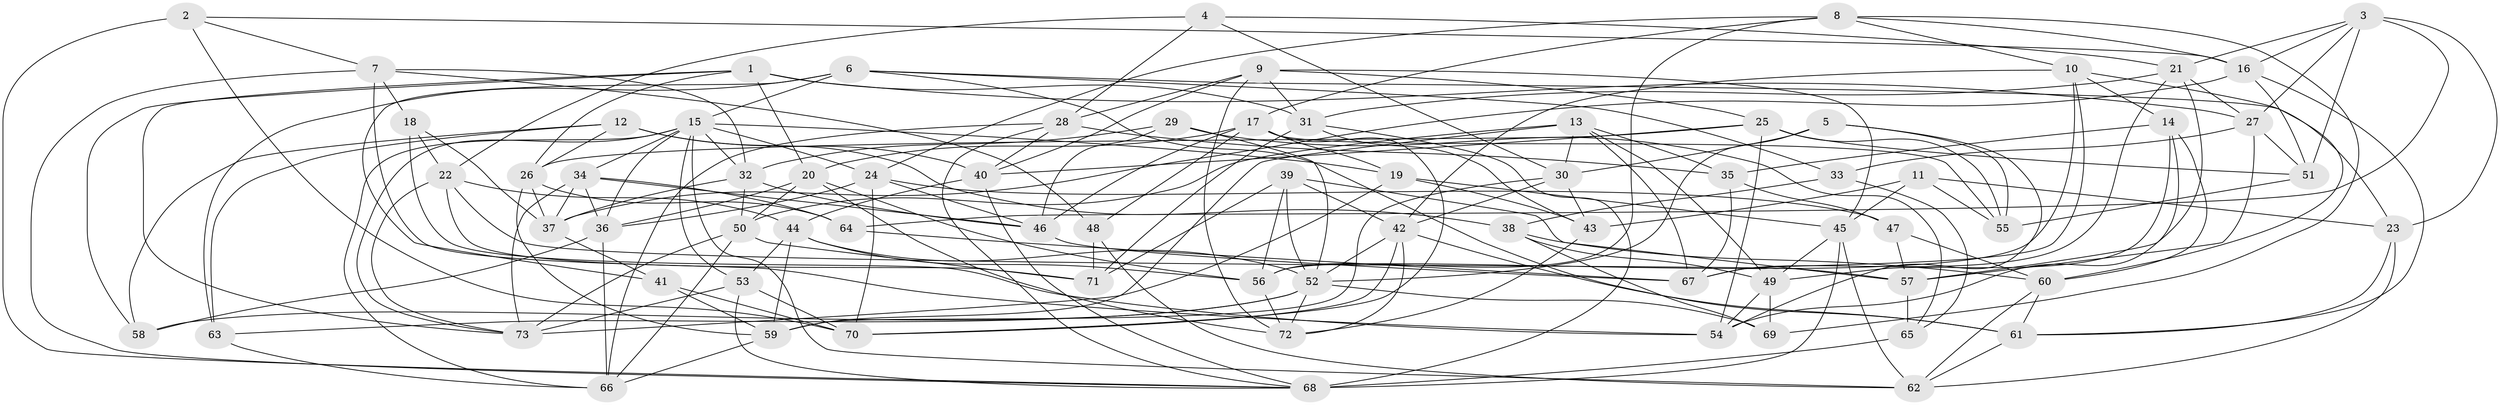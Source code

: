 // original degree distribution, {4: 1.0}
// Generated by graph-tools (version 1.1) at 2025/02/03/09/25 03:02:53]
// undirected, 73 vertices, 204 edges
graph export_dot {
graph [start="1"]
  node [color=gray90,style=filled];
  1;
  2;
  3;
  4;
  5;
  6;
  7;
  8;
  9;
  10;
  11;
  12;
  13;
  14;
  15;
  16;
  17;
  18;
  19;
  20;
  21;
  22;
  23;
  24;
  25;
  26;
  27;
  28;
  29;
  30;
  31;
  32;
  33;
  34;
  35;
  36;
  37;
  38;
  39;
  40;
  41;
  42;
  43;
  44;
  45;
  46;
  47;
  48;
  49;
  50;
  51;
  52;
  53;
  54;
  55;
  56;
  57;
  58;
  59;
  60;
  61;
  62;
  63;
  64;
  65;
  66;
  67;
  68;
  69;
  70;
  71;
  72;
  73;
  1 -- 20 [weight=1.0];
  1 -- 26 [weight=1.0];
  1 -- 27 [weight=1.0];
  1 -- 31 [weight=1.0];
  1 -- 58 [weight=1.0];
  1 -- 73 [weight=1.0];
  2 -- 7 [weight=1.0];
  2 -- 16 [weight=1.0];
  2 -- 68 [weight=1.0];
  2 -- 70 [weight=1.0];
  3 -- 16 [weight=1.0];
  3 -- 21 [weight=1.0];
  3 -- 23 [weight=1.0];
  3 -- 27 [weight=1.0];
  3 -- 51 [weight=1.0];
  3 -- 64 [weight=1.0];
  4 -- 21 [weight=1.0];
  4 -- 22 [weight=1.0];
  4 -- 28 [weight=1.0];
  4 -- 30 [weight=1.0];
  5 -- 30 [weight=1.0];
  5 -- 52 [weight=1.0];
  5 -- 54 [weight=1.0];
  5 -- 55 [weight=1.0];
  6 -- 15 [weight=1.0];
  6 -- 23 [weight=1.0];
  6 -- 33 [weight=1.0];
  6 -- 41 [weight=1.0];
  6 -- 61 [weight=1.0];
  6 -- 63 [weight=1.0];
  7 -- 18 [weight=1.0];
  7 -- 32 [weight=1.0];
  7 -- 48 [weight=1.0];
  7 -- 54 [weight=1.0];
  7 -- 68 [weight=1.0];
  8 -- 10 [weight=1.0];
  8 -- 16 [weight=1.0];
  8 -- 17 [weight=1.0];
  8 -- 24 [weight=1.0];
  8 -- 56 [weight=1.0];
  8 -- 69 [weight=1.0];
  9 -- 25 [weight=1.0];
  9 -- 28 [weight=1.0];
  9 -- 31 [weight=1.0];
  9 -- 40 [weight=1.0];
  9 -- 45 [weight=1.0];
  9 -- 72 [weight=1.0];
  10 -- 14 [weight=1.0];
  10 -- 42 [weight=1.0];
  10 -- 56 [weight=1.0];
  10 -- 60 [weight=1.0];
  10 -- 67 [weight=1.0];
  11 -- 23 [weight=2.0];
  11 -- 43 [weight=2.0];
  11 -- 45 [weight=1.0];
  11 -- 55 [weight=1.0];
  12 -- 26 [weight=1.0];
  12 -- 38 [weight=2.0];
  12 -- 40 [weight=1.0];
  12 -- 58 [weight=1.0];
  12 -- 63 [weight=1.0];
  13 -- 30 [weight=1.0];
  13 -- 35 [weight=1.0];
  13 -- 49 [weight=1.0];
  13 -- 50 [weight=1.0];
  13 -- 59 [weight=1.0];
  13 -- 67 [weight=1.0];
  14 -- 35 [weight=2.0];
  14 -- 49 [weight=1.0];
  14 -- 54 [weight=1.0];
  14 -- 60 [weight=1.0];
  15 -- 19 [weight=1.0];
  15 -- 24 [weight=1.0];
  15 -- 32 [weight=1.0];
  15 -- 34 [weight=1.0];
  15 -- 36 [weight=1.0];
  15 -- 53 [weight=1.0];
  15 -- 62 [weight=1.0];
  15 -- 66 [weight=1.0];
  15 -- 73 [weight=1.0];
  16 -- 37 [weight=1.0];
  16 -- 51 [weight=1.0];
  16 -- 61 [weight=1.0];
  17 -- 19 [weight=2.0];
  17 -- 20 [weight=1.0];
  17 -- 46 [weight=1.0];
  17 -- 48 [weight=1.0];
  17 -- 55 [weight=1.0];
  17 -- 70 [weight=1.0];
  18 -- 22 [weight=1.0];
  18 -- 37 [weight=1.0];
  18 -- 54 [weight=1.0];
  19 -- 43 [weight=1.0];
  19 -- 45 [weight=1.0];
  19 -- 73 [weight=1.0];
  20 -- 36 [weight=1.0];
  20 -- 50 [weight=1.0];
  20 -- 56 [weight=1.0];
  20 -- 72 [weight=1.0];
  21 -- 27 [weight=1.0];
  21 -- 31 [weight=1.0];
  21 -- 57 [weight=1.0];
  21 -- 67 [weight=1.0];
  22 -- 44 [weight=1.0];
  22 -- 57 [weight=1.0];
  22 -- 71 [weight=1.0];
  22 -- 73 [weight=1.0];
  23 -- 61 [weight=1.0];
  23 -- 62 [weight=1.0];
  24 -- 36 [weight=1.0];
  24 -- 46 [weight=1.0];
  24 -- 47 [weight=1.0];
  24 -- 70 [weight=1.0];
  25 -- 26 [weight=1.0];
  25 -- 40 [weight=1.0];
  25 -- 51 [weight=1.0];
  25 -- 54 [weight=1.0];
  25 -- 55 [weight=1.0];
  26 -- 37 [weight=1.0];
  26 -- 59 [weight=1.0];
  26 -- 64 [weight=1.0];
  27 -- 33 [weight=1.0];
  27 -- 51 [weight=1.0];
  27 -- 57 [weight=1.0];
  28 -- 35 [weight=1.0];
  28 -- 40 [weight=1.0];
  28 -- 66 [weight=1.0];
  28 -- 68 [weight=1.0];
  29 -- 32 [weight=1.0];
  29 -- 46 [weight=1.0];
  29 -- 52 [weight=1.0];
  29 -- 65 [weight=1.0];
  30 -- 42 [weight=1.0];
  30 -- 43 [weight=1.0];
  30 -- 59 [weight=1.0];
  31 -- 43 [weight=1.0];
  31 -- 68 [weight=1.0];
  31 -- 71 [weight=1.0];
  32 -- 37 [weight=1.0];
  32 -- 46 [weight=1.0];
  32 -- 50 [weight=1.0];
  33 -- 38 [weight=1.0];
  33 -- 65 [weight=1.0];
  34 -- 36 [weight=1.0];
  34 -- 37 [weight=1.0];
  34 -- 46 [weight=1.0];
  34 -- 64 [weight=1.0];
  34 -- 73 [weight=1.0];
  35 -- 47 [weight=1.0];
  35 -- 67 [weight=1.0];
  36 -- 58 [weight=1.0];
  36 -- 66 [weight=1.0];
  37 -- 41 [weight=1.0];
  38 -- 49 [weight=1.0];
  38 -- 60 [weight=1.0];
  38 -- 69 [weight=1.0];
  39 -- 42 [weight=1.0];
  39 -- 52 [weight=1.0];
  39 -- 56 [weight=1.0];
  39 -- 57 [weight=1.0];
  39 -- 71 [weight=2.0];
  40 -- 44 [weight=1.0];
  40 -- 68 [weight=1.0];
  41 -- 59 [weight=1.0];
  41 -- 70 [weight=1.0];
  42 -- 52 [weight=2.0];
  42 -- 61 [weight=1.0];
  42 -- 70 [weight=1.0];
  42 -- 72 [weight=1.0];
  43 -- 72 [weight=1.0];
  44 -- 52 [weight=1.0];
  44 -- 53 [weight=1.0];
  44 -- 56 [weight=1.0];
  44 -- 59 [weight=1.0];
  45 -- 49 [weight=1.0];
  45 -- 62 [weight=1.0];
  45 -- 68 [weight=1.0];
  46 -- 67 [weight=1.0];
  47 -- 57 [weight=1.0];
  47 -- 60 [weight=1.0];
  48 -- 62 [weight=1.0];
  48 -- 71 [weight=1.0];
  49 -- 54 [weight=1.0];
  49 -- 69 [weight=1.0];
  50 -- 66 [weight=1.0];
  50 -- 71 [weight=1.0];
  50 -- 73 [weight=1.0];
  51 -- 55 [weight=2.0];
  52 -- 58 [weight=1.0];
  52 -- 63 [weight=1.0];
  52 -- 69 [weight=1.0];
  52 -- 72 [weight=1.0];
  53 -- 68 [weight=1.0];
  53 -- 70 [weight=1.0];
  53 -- 73 [weight=2.0];
  56 -- 72 [weight=1.0];
  57 -- 65 [weight=1.0];
  59 -- 66 [weight=1.0];
  60 -- 61 [weight=1.0];
  60 -- 62 [weight=1.0];
  61 -- 62 [weight=1.0];
  63 -- 66 [weight=1.0];
  64 -- 67 [weight=1.0];
  65 -- 68 [weight=3.0];
}
